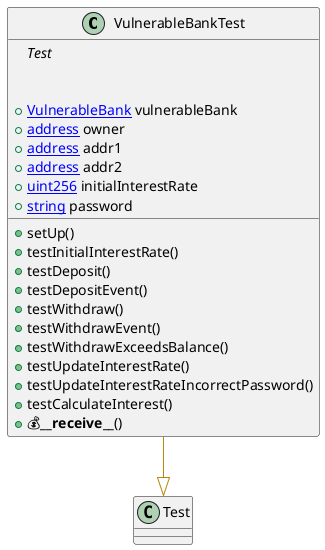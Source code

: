 @startuml
' -- generated by: https://marketplace.visualstudio.com/items?itemName=tintinweb.solidity-visual-auditor
'
' -- for auto-render install: https://marketplace.visualstudio.com/items?itemName=jebbs.plantuml
' -- options --



' -- classes --


class VulnerableBankTest {
    ' -- inheritance --
	{abstract}Test

    ' -- usingFor --

    ' -- vars --
	+[[VulnerableBank]] vulnerableBank
	+[[address]] owner
	+[[address]] addr1
	+[[address]] addr2
	+[[uint256]] initialInterestRate
	+[[string]] password

    ' -- methods --
	+setUp()
	+testInitialInterestRate()
	+testDeposit()
	+testDepositEvent()
	+testWithdraw()
	+testWithdrawEvent()
	+testWithdrawExceedsBalance()
	+testUpdateInterestRate()
	+testUpdateInterestRateIncorrectPassword()
	+testCalculateInterest()
	+💰**__receive__**()

}
' -- inheritance / usingFor --
VulnerableBankTest --[#DarkGoldenRod]|> Test

@enduml